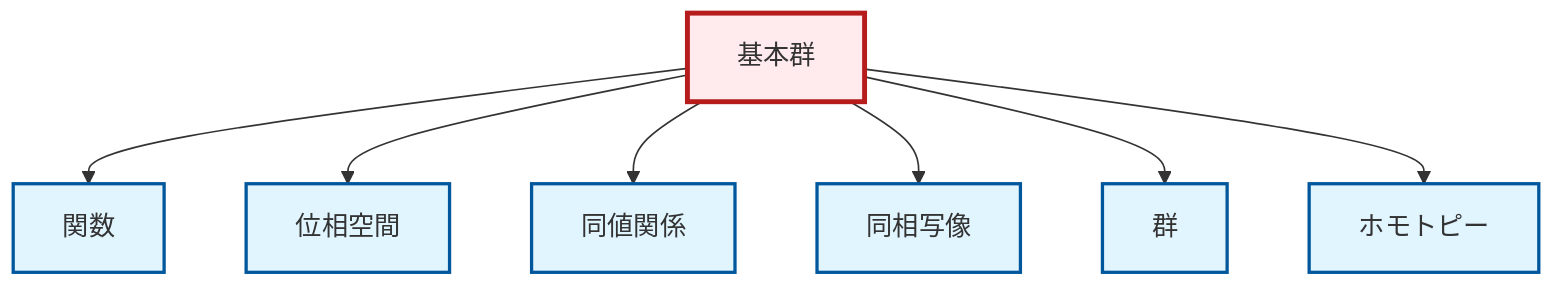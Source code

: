 graph TD
    classDef definition fill:#e1f5fe,stroke:#01579b,stroke-width:2px
    classDef theorem fill:#f3e5f5,stroke:#4a148c,stroke-width:2px
    classDef axiom fill:#fff3e0,stroke:#e65100,stroke-width:2px
    classDef example fill:#e8f5e9,stroke:#1b5e20,stroke-width:2px
    classDef current fill:#ffebee,stroke:#b71c1c,stroke-width:3px
    def-fundamental-group["基本群"]:::definition
    def-function["関数"]:::definition
    def-topological-space["位相空間"]:::definition
    def-group["群"]:::definition
    def-homotopy["ホモトピー"]:::definition
    def-equivalence-relation["同値関係"]:::definition
    def-homeomorphism["同相写像"]:::definition
    def-fundamental-group --> def-function
    def-fundamental-group --> def-topological-space
    def-fundamental-group --> def-equivalence-relation
    def-fundamental-group --> def-homeomorphism
    def-fundamental-group --> def-group
    def-fundamental-group --> def-homotopy
    class def-fundamental-group current